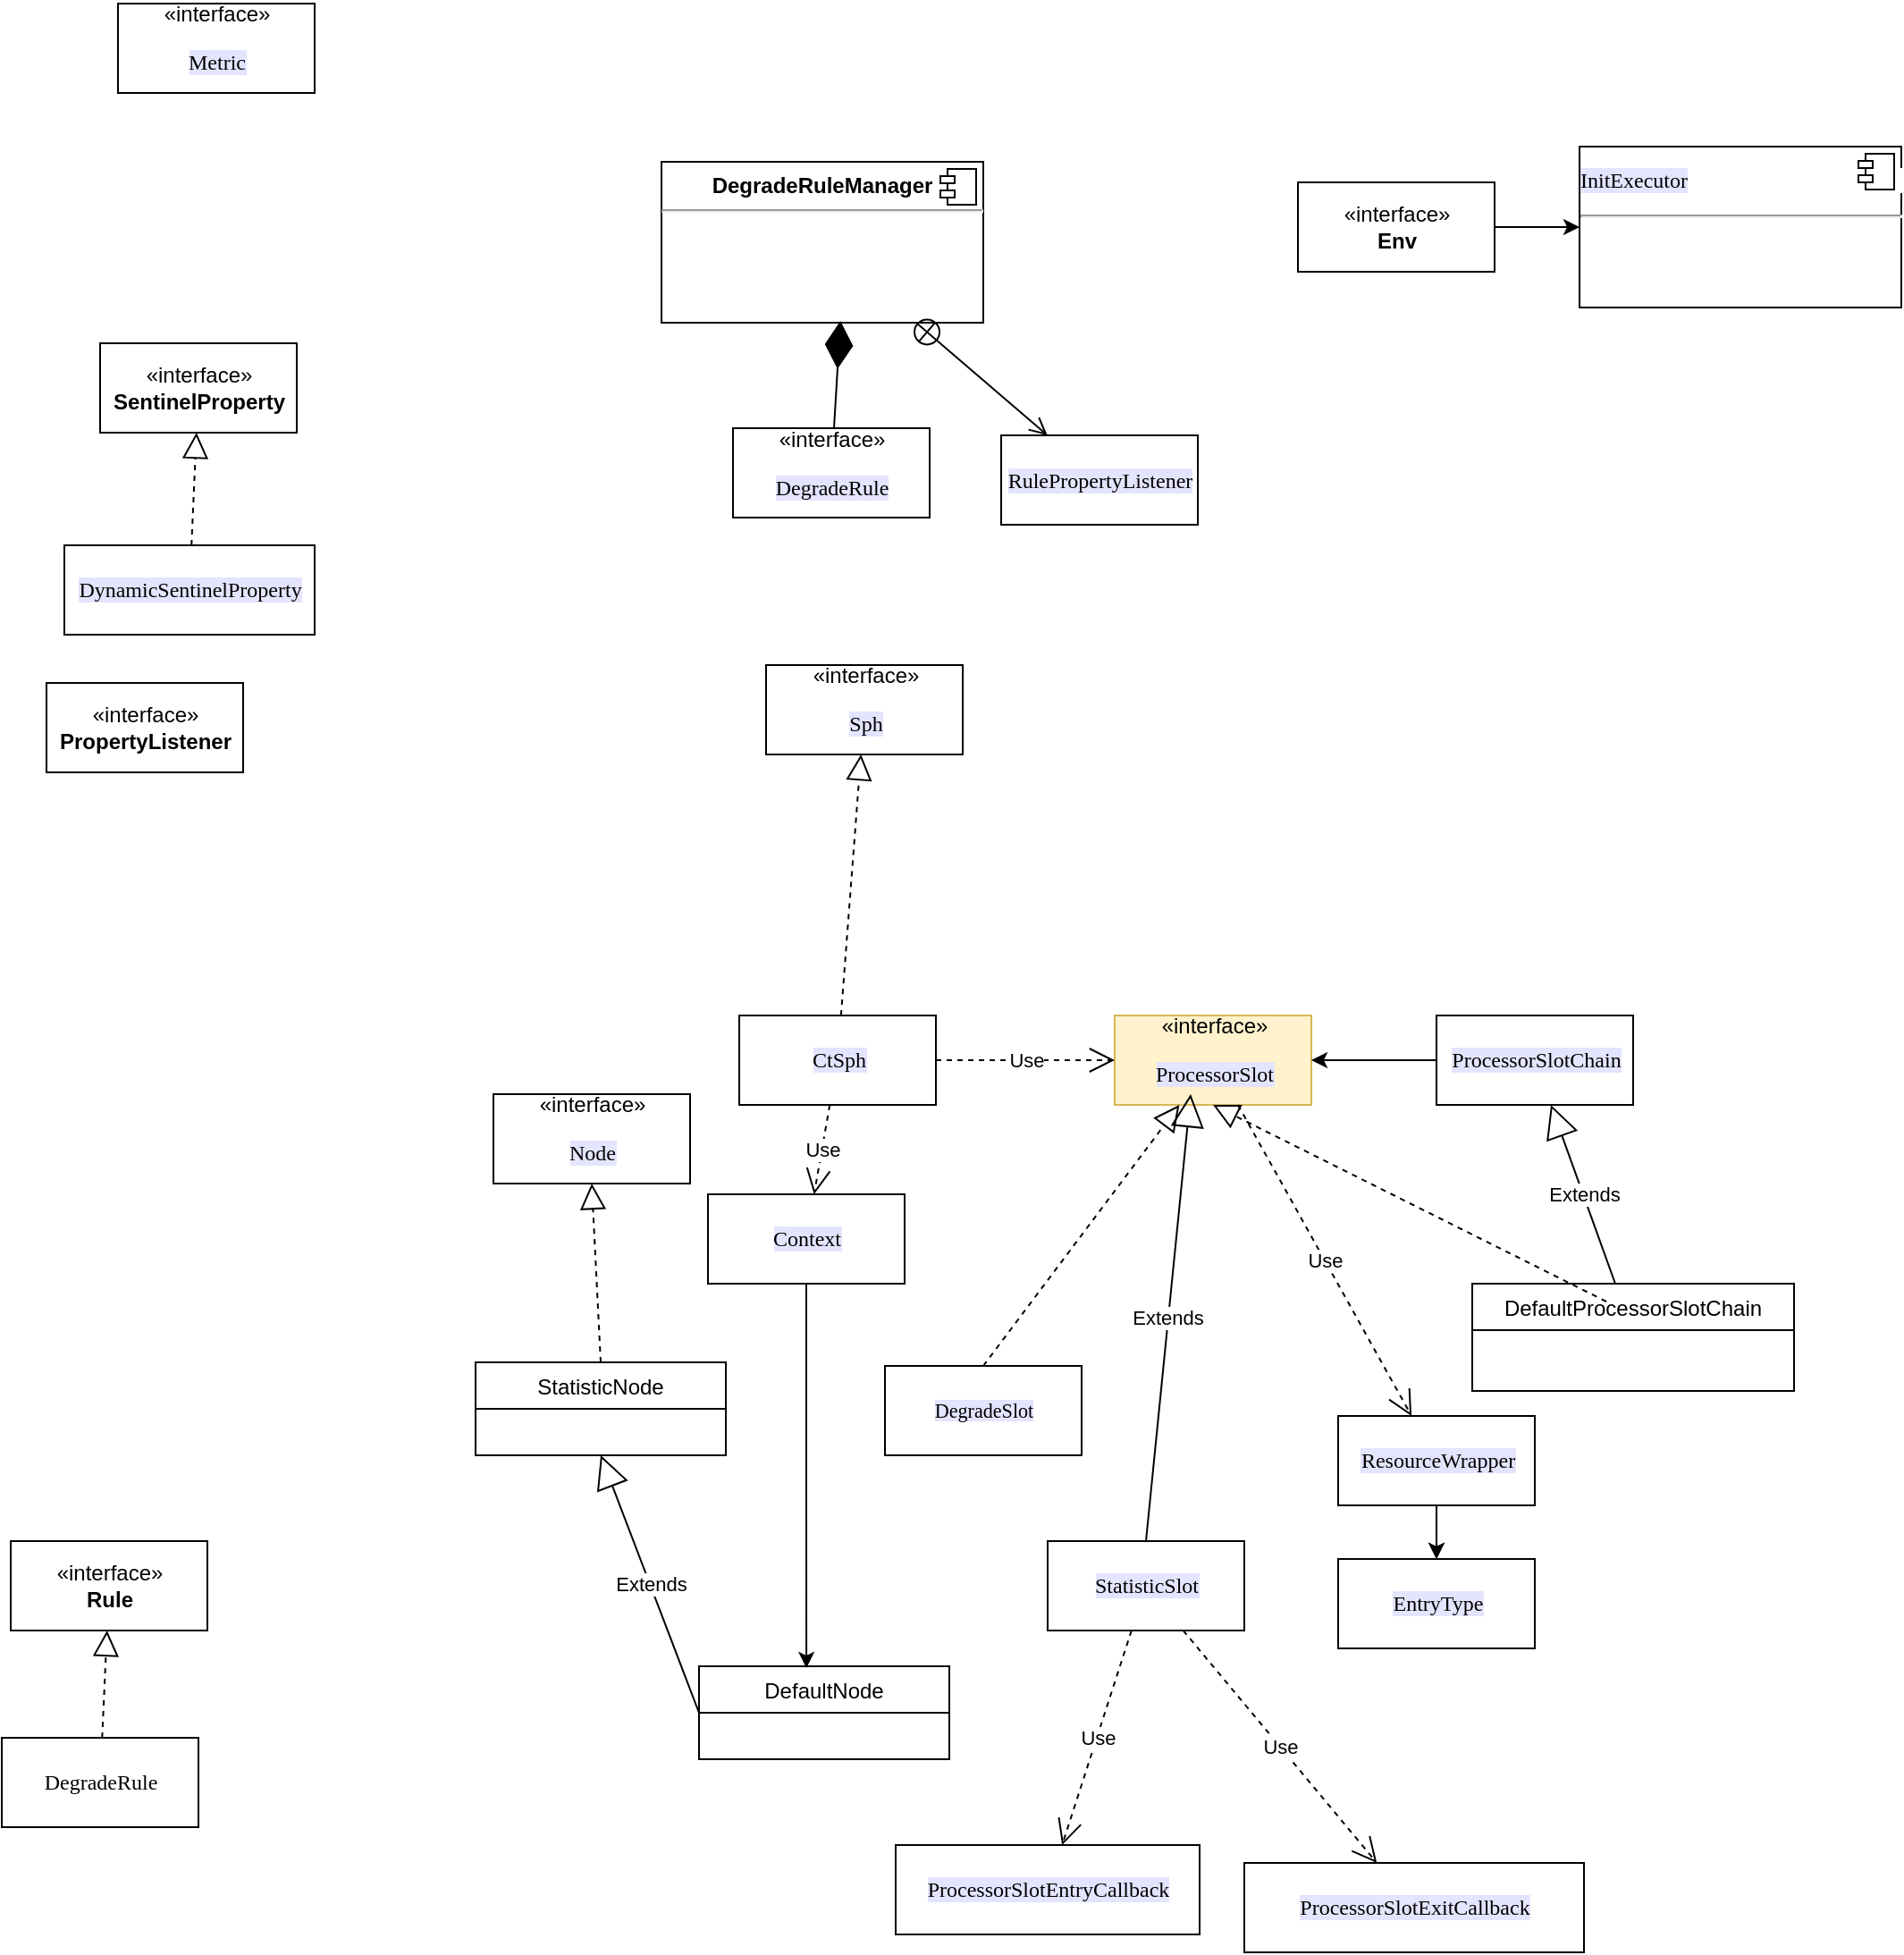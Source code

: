 <mxfile version="12.2.6" type="github" pages="1">
  <diagram id="y_QmiB6c8rPCZiAQrKqH" name="第 1 页">
    <mxGraphModel dx="928" dy="600" grid="1" gridSize="10" guides="1" tooltips="1" connect="1" arrows="1" fold="1" page="1" pageScale="1" pageWidth="1169" pageHeight="826" math="0" shadow="0">
      <root>
        <mxCell id="0"/>
        <mxCell id="1" parent="0"/>
        <mxCell id="b91iQ3AMOOA-9lCNl5o0-2" value="«interface»&lt;br&gt;&lt;pre style=&quot;background-color: rgb(255 , 255 , 255) ; font-family: &amp;#34;consolas&amp;#34; ; font-size: 9pt&quot;&gt;&lt;span style=&quot;background-color: #e4e4ff&quot;&gt;Metric&lt;/span&gt;&lt;/pre&gt;" style="html=1;" parent="1" vertex="1">
          <mxGeometry x="130" y="110" width="110" height="50" as="geometry"/>
        </mxCell>
        <mxCell id="b91iQ3AMOOA-9lCNl5o0-3" value="«interface»&lt;br&gt;&lt;pre style=&quot;background-color: rgb(255 , 255 , 255) ; font-family: &amp;#34;consolas&amp;#34; ; font-size: 9pt&quot;&gt;&lt;pre style=&quot;font-family: &amp;#34;consolas&amp;#34; ; font-size: 9pt&quot;&gt;&lt;span style=&quot;background-color: #e4e4ff&quot;&gt;Node&lt;/span&gt;&lt;/pre&gt;&lt;/pre&gt;" style="html=1;" parent="1" vertex="1">
          <mxGeometry x="340" y="720" width="110" height="50" as="geometry"/>
        </mxCell>
        <mxCell id="b91iQ3AMOOA-9lCNl5o0-4" value="StatisticNode" style="swimlane;fontStyle=0;childLayout=stackLayout;horizontal=1;startSize=26;fillColor=none;horizontalStack=0;resizeParent=1;resizeParentMax=0;resizeLast=0;collapsible=1;marginBottom=0;" parent="1" vertex="1">
          <mxGeometry x="330" y="870" width="140" height="52" as="geometry"/>
        </mxCell>
        <mxCell id="b91iQ3AMOOA-9lCNl5o0-15" value="DefaultNode" style="swimlane;fontStyle=0;childLayout=stackLayout;horizontal=1;startSize=26;fillColor=none;horizontalStack=0;resizeParent=1;resizeParentMax=0;resizeLast=0;collapsible=1;marginBottom=0;" parent="1" vertex="1">
          <mxGeometry x="455" y="1040" width="140" height="52" as="geometry">
            <mxRectangle x="360" y="380" width="100" height="26" as="alternateBounds"/>
          </mxGeometry>
        </mxCell>
        <mxCell id="b91iQ3AMOOA-9lCNl5o0-23" value="" style="endArrow=block;dashed=1;endFill=0;endSize=12;html=1;exitX=0.5;exitY=0;exitDx=0;exitDy=0;entryX=0.5;entryY=1;entryDx=0;entryDy=0;" parent="1" source="b91iQ3AMOOA-9lCNl5o0-4" target="b91iQ3AMOOA-9lCNl5o0-3" edge="1">
          <mxGeometry width="160" relative="1" as="geometry">
            <mxPoint x="520" y="1290" as="sourcePoint"/>
            <mxPoint x="680" y="1290" as="targetPoint"/>
          </mxGeometry>
        </mxCell>
        <mxCell id="b91iQ3AMOOA-9lCNl5o0-30" value="&lt;pre style=&quot;background-color: rgb(255 , 255 , 255) ; font-family: &amp;#34;consolas&amp;#34; ; font-size: 9pt&quot;&gt;&lt;span style=&quot;background-color: #e4e4ff&quot;&gt;DynamicSentinelProperty&lt;/span&gt;&lt;/pre&gt;" style="html=1;" parent="1" vertex="1">
          <mxGeometry x="100" y="413" width="140" height="50" as="geometry"/>
        </mxCell>
        <mxCell id="b91iQ3AMOOA-9lCNl5o0-31" value="«interface»&lt;br&gt;&lt;b&gt;SentinelProperty&lt;/b&gt;" style="html=1;" parent="1" vertex="1">
          <mxGeometry x="120" y="300" width="110" height="50" as="geometry"/>
        </mxCell>
        <mxCell id="b91iQ3AMOOA-9lCNl5o0-32" value="" style="endArrow=block;dashed=1;endFill=0;endSize=12;html=1;" parent="1" source="b91iQ3AMOOA-9lCNl5o0-30" target="b91iQ3AMOOA-9lCNl5o0-31" edge="1">
          <mxGeometry width="160" relative="1" as="geometry">
            <mxPoint x="180" y="410" as="sourcePoint"/>
            <mxPoint x="340" y="410" as="targetPoint"/>
          </mxGeometry>
        </mxCell>
        <mxCell id="b91iQ3AMOOA-9lCNl5o0-33" value="«interface»&lt;br&gt;&lt;b&gt;PropertyListener&lt;/b&gt;" style="html=1;" parent="1" vertex="1">
          <mxGeometry x="90" y="490" width="110" height="50" as="geometry"/>
        </mxCell>
        <mxCell id="b91iQ3AMOOA-9lCNl5o0-34" value="&lt;p style=&quot;margin: 0px ; margin-top: 6px ; text-align: center&quot;&gt;&lt;b&gt;DegradeRuleManager&lt;/b&gt;&lt;br&gt;&lt;/p&gt;&lt;hr&gt;&lt;p style=&quot;margin: 0px ; margin-left: 8px&quot;&gt;&lt;br&gt;&lt;/p&gt;" style="align=left;overflow=fill;html=1;" parent="1" vertex="1">
          <mxGeometry x="434" y="198.5" width="180" height="90" as="geometry"/>
        </mxCell>
        <mxCell id="b91iQ3AMOOA-9lCNl5o0-35" value="" style="shape=component;jettyWidth=8;jettyHeight=4;" parent="b91iQ3AMOOA-9lCNl5o0-34" vertex="1">
          <mxGeometry x="1" width="20" height="20" relative="1" as="geometry">
            <mxPoint x="-24" y="4" as="offset"/>
          </mxGeometry>
        </mxCell>
        <mxCell id="b91iQ3AMOOA-9lCNl5o0-36" value="«interface»&lt;br&gt;&lt;pre style=&quot;background-color: rgb(255 , 255 , 255) ; font-family: &amp;#34;consolas&amp;#34; ; font-size: 9pt&quot;&gt;&lt;span style=&quot;background-color: #e4e4ff&quot;&gt;DegradeRule&lt;/span&gt;&lt;/pre&gt;" style="html=1;" parent="1" vertex="1">
          <mxGeometry x="474" y="347.5" width="110" height="50" as="geometry"/>
        </mxCell>
        <mxCell id="b91iQ3AMOOA-9lCNl5o0-37" value="" style="endArrow=diamondThin;endFill=1;endSize=24;html=1;entryX=0.556;entryY=0.989;entryDx=0;entryDy=0;entryPerimeter=0;" parent="1" source="b91iQ3AMOOA-9lCNl5o0-36" target="b91iQ3AMOOA-9lCNl5o0-34" edge="1">
          <mxGeometry width="160" relative="1" as="geometry">
            <mxPoint x="-46" y="471.5" as="sourcePoint"/>
            <mxPoint x="114" y="471.5" as="targetPoint"/>
          </mxGeometry>
        </mxCell>
        <mxCell id="b91iQ3AMOOA-9lCNl5o0-38" value="&lt;pre style=&quot;background-color: rgb(255 , 255 , 255) ; font-family: &amp;#34;consolas&amp;#34; ; font-size: 9pt&quot;&gt;&lt;span style=&quot;background-color: #e4e4ff&quot;&gt;RulePropertyListener&lt;/span&gt;&lt;/pre&gt;" style="html=1;" parent="1" vertex="1">
          <mxGeometry x="624" y="351.5" width="110" height="50" as="geometry"/>
        </mxCell>
        <mxCell id="b91iQ3AMOOA-9lCNl5o0-39" value="" style="endArrow=open;startArrow=circlePlus;endFill=0;startFill=0;endSize=8;html=1;" parent="1" source="b91iQ3AMOOA-9lCNl5o0-34" target="b91iQ3AMOOA-9lCNl5o0-38" edge="1">
          <mxGeometry width="160" relative="1" as="geometry">
            <mxPoint x="564" y="451.5" as="sourcePoint"/>
            <mxPoint x="724" y="451.5" as="targetPoint"/>
          </mxGeometry>
        </mxCell>
        <mxCell id="b91iQ3AMOOA-9lCNl5o0-41" value="«interface»&lt;br&gt;&lt;pre style=&quot;background-color: rgb(255 , 255 , 255) ; font-family: &amp;#34;consolas&amp;#34; ; font-size: 9pt&quot;&gt;&lt;span style=&quot;background-color: #e4e4ff&quot;&gt;Sph&lt;/span&gt;&lt;/pre&gt;" style="html=1;" parent="1" vertex="1">
          <mxGeometry x="492.5" y="480" width="110" height="50" as="geometry"/>
        </mxCell>
        <mxCell id="b91iQ3AMOOA-9lCNl5o0-45" style="edgeStyle=orthogonalEdgeStyle;rounded=0;orthogonalLoop=1;jettySize=auto;html=1;entryX=0;entryY=0.5;entryDx=0;entryDy=0;" parent="1" source="b91iQ3AMOOA-9lCNl5o0-42" target="b91iQ3AMOOA-9lCNl5o0-43" edge="1">
          <mxGeometry relative="1" as="geometry"/>
        </mxCell>
        <mxCell id="b91iQ3AMOOA-9lCNl5o0-42" value="«interface»&lt;br&gt;&lt;b&gt;Env&lt;/b&gt;" style="html=1;" parent="1" vertex="1">
          <mxGeometry x="790" y="210" width="110" height="50" as="geometry"/>
        </mxCell>
        <mxCell id="b91iQ3AMOOA-9lCNl5o0-43" value="&lt;pre style=&quot;background-color: rgb(255 , 255 , 255) ; font-family: &amp;#34;consolas&amp;#34; ; font-size: 9pt&quot;&gt;&lt;span style=&quot;background-color: #e4e4ff&quot;&gt;InitExecutor&lt;/span&gt;&lt;/pre&gt;&lt;hr&gt;&lt;p style=&quot;margin: 0px ; margin-left: 8px&quot;&gt;&lt;br&gt;&lt;/p&gt;" style="align=left;overflow=fill;html=1;" parent="1" vertex="1">
          <mxGeometry x="947.5" y="190" width="180" height="90" as="geometry"/>
        </mxCell>
        <mxCell id="b91iQ3AMOOA-9lCNl5o0-44" value="" style="shape=component;jettyWidth=8;jettyHeight=4;" parent="b91iQ3AMOOA-9lCNl5o0-43" vertex="1">
          <mxGeometry x="1" width="20" height="20" relative="1" as="geometry">
            <mxPoint x="-24" y="4" as="offset"/>
          </mxGeometry>
        </mxCell>
        <mxCell id="b91iQ3AMOOA-9lCNl5o0-48" style="edgeStyle=orthogonalEdgeStyle;rounded=0;orthogonalLoop=1;jettySize=auto;html=1;entryX=0.429;entryY=0.019;entryDx=0;entryDy=0;entryPerimeter=0;" parent="1" source="b91iQ3AMOOA-9lCNl5o0-47" target="b91iQ3AMOOA-9lCNl5o0-15" edge="1">
          <mxGeometry relative="1" as="geometry"/>
        </mxCell>
        <mxCell id="b91iQ3AMOOA-9lCNl5o0-47" value="&lt;pre style=&quot;background-color: rgb(255 , 255 , 255) ; font-family: &amp;#34;consolas&amp;#34; ; font-size: 9pt&quot;&gt;&lt;span style=&quot;background-color: #e4e4ff&quot;&gt;Context&lt;/span&gt;&lt;/pre&gt;" style="html=1;" parent="1" vertex="1">
          <mxGeometry x="460" y="776" width="110" height="50" as="geometry"/>
        </mxCell>
        <mxCell id="b91iQ3AMOOA-9lCNl5o0-53" style="edgeStyle=orthogonalEdgeStyle;rounded=0;orthogonalLoop=1;jettySize=auto;html=1;exitX=0.5;exitY=1;exitDx=0;exitDy=0;entryX=0.5;entryY=0;entryDx=0;entryDy=0;" parent="1" source="b91iQ3AMOOA-9lCNl5o0-50" target="b91iQ3AMOOA-9lCNl5o0-51" edge="1">
          <mxGeometry relative="1" as="geometry"/>
        </mxCell>
        <mxCell id="9AZi69wFibRh-v-oisWP-1" style="edgeStyle=orthogonalEdgeStyle;rounded=0;orthogonalLoop=1;jettySize=auto;html=1;" edge="1" parent="1" source="b91iQ3AMOOA-9lCNl5o0-50" target="b91iQ3AMOOA-9lCNl5o0-51">
          <mxGeometry relative="1" as="geometry"/>
        </mxCell>
        <mxCell id="b91iQ3AMOOA-9lCNl5o0-50" value="&lt;pre style=&quot;background-color: rgb(255 , 255 , 255) ; font-family: &amp;#34;consolas&amp;#34; ; font-size: 9pt&quot;&gt;&lt;span style=&quot;background-color: #e4e4ff&quot;&gt;ResourceWrapper&lt;/span&gt;&lt;/pre&gt;" style="html=1;" parent="1" vertex="1">
          <mxGeometry x="812.5" y="900" width="110" height="50" as="geometry"/>
        </mxCell>
        <mxCell id="b91iQ3AMOOA-9lCNl5o0-51" value="&lt;pre style=&quot;background-color: rgb(255 , 255 , 255) ; font-family: &amp;#34;consolas&amp;#34; ; font-size: 9pt&quot;&gt;&lt;span style=&quot;background-color: #e4e4ff&quot;&gt;EntryType&lt;/span&gt;&lt;/pre&gt;" style="html=1;" parent="1" vertex="1">
          <mxGeometry x="812.5" y="980" width="110" height="50" as="geometry"/>
        </mxCell>
        <mxCell id="b91iQ3AMOOA-9lCNl5o0-52" value="«interface»&lt;br&gt;&lt;pre style=&quot;background-color: rgb(255 , 255 , 255) ; font-family: &amp;#34;consolas&amp;#34; ; font-size: 9pt&quot;&gt;&lt;pre style=&quot;font-family: &amp;#34;consolas&amp;#34; ; font-size: 9pt&quot;&gt;&lt;span style=&quot;background-color: #e4e4ff&quot;&gt;ProcessorSlot&lt;/span&gt;&lt;/pre&gt;&lt;/pre&gt;" style="html=1;fillColor=#fff2cc;strokeColor=#d6b656;" parent="1" vertex="1">
          <mxGeometry x="687.5" y="676" width="110" height="50" as="geometry"/>
        </mxCell>
        <mxCell id="b91iQ3AMOOA-9lCNl5o0-55" style="edgeStyle=orthogonalEdgeStyle;rounded=0;orthogonalLoop=1;jettySize=auto;html=1;exitX=0;exitY=0.5;exitDx=0;exitDy=0;entryX=1;entryY=0.5;entryDx=0;entryDy=0;" parent="1" source="b91iQ3AMOOA-9lCNl5o0-54" target="b91iQ3AMOOA-9lCNl5o0-52" edge="1">
          <mxGeometry relative="1" as="geometry"/>
        </mxCell>
        <mxCell id="b91iQ3AMOOA-9lCNl5o0-54" value="&lt;pre style=&quot;background-color: rgb(255 , 255 , 255) ; font-family: &amp;#34;consolas&amp;#34; ; font-size: 9pt&quot;&gt;&lt;span style=&quot;background-color: #e4e4ff&quot;&gt;ProcessorSlotChain&lt;/span&gt;&lt;/pre&gt;" style="html=1;" parent="1" vertex="1">
          <mxGeometry x="867.5" y="676" width="110" height="50" as="geometry"/>
        </mxCell>
        <mxCell id="b91iQ3AMOOA-9lCNl5o0-56" value="DefaultProcessorSlotChain" style="swimlane;fontStyle=0;childLayout=stackLayout;horizontal=1;startSize=26;fillColor=none;horizontalStack=0;resizeParent=1;resizeParentMax=0;resizeLast=0;collapsible=1;marginBottom=0;" parent="1" vertex="1">
          <mxGeometry x="887.5" y="826" width="180" height="60" as="geometry"/>
        </mxCell>
        <mxCell id="b91iQ3AMOOA-9lCNl5o0-63" value="" style="endArrow=block;dashed=1;endFill=0;endSize=12;html=1;entryX=0.5;entryY=1;entryDx=0;entryDy=0;" parent="b91iQ3AMOOA-9lCNl5o0-56" target="b91iQ3AMOOA-9lCNl5o0-52" edge="1">
          <mxGeometry width="160" relative="1" as="geometry">
            <mxPoint x="75" y="10" as="sourcePoint"/>
            <mxPoint x="235" y="10" as="targetPoint"/>
          </mxGeometry>
        </mxCell>
        <mxCell id="b91iQ3AMOOA-9lCNl5o0-64" value="Extends" style="endArrow=block;endSize=16;endFill=0;html=1;" parent="b91iQ3AMOOA-9lCNl5o0-56" target="b91iQ3AMOOA-9lCNl5o0-54" edge="1">
          <mxGeometry width="160" relative="1" as="geometry">
            <mxPoint x="80" as="sourcePoint"/>
            <mxPoint x="240" as="targetPoint"/>
          </mxGeometry>
        </mxCell>
        <mxCell id="9AZi69wFibRh-v-oisWP-4" value="«interface»&lt;br&gt;&lt;b&gt;Rule&lt;/b&gt;" style="html=1;" vertex="1" parent="1">
          <mxGeometry x="70" y="970" width="110" height="50" as="geometry"/>
        </mxCell>
        <mxCell id="9AZi69wFibRh-v-oisWP-5" value="&lt;pre style=&quot;background-color: rgb(255 , 255 , 255) ; font-family: &amp;#34;consolas&amp;#34; ; font-size: 9pt&quot;&gt;DegradeRule&lt;/pre&gt;" style="html=1;" vertex="1" parent="1">
          <mxGeometry x="65" y="1080" width="110" height="50" as="geometry"/>
        </mxCell>
        <mxCell id="9AZi69wFibRh-v-oisWP-6" value="" style="endArrow=block;dashed=1;endFill=0;endSize=12;html=1;" edge="1" parent="1" source="9AZi69wFibRh-v-oisWP-5" target="9AZi69wFibRh-v-oisWP-4">
          <mxGeometry width="160" relative="1" as="geometry">
            <mxPoint x="60" y="1160" as="sourcePoint"/>
            <mxPoint x="220" y="1160" as="targetPoint"/>
          </mxGeometry>
        </mxCell>
        <mxCell id="9AZi69wFibRh-v-oisWP-7" value="&lt;pre style=&quot;background-color: rgb(255 , 255 , 255) ; font-family: &amp;#34;consolas&amp;#34; ; font-size: 9pt&quot;&gt;&lt;span style=&quot;background-color: #e4e4ff&quot;&gt;CtSph&lt;/span&gt;&lt;/pre&gt;" style="html=1;" vertex="1" parent="1">
          <mxGeometry x="477.5" y="676" width="110" height="50" as="geometry"/>
        </mxCell>
        <mxCell id="9AZi69wFibRh-v-oisWP-8" value="" style="endArrow=block;dashed=1;endFill=0;endSize=12;html=1;" edge="1" parent="1" source="9AZi69wFibRh-v-oisWP-7" target="b91iQ3AMOOA-9lCNl5o0-41">
          <mxGeometry width="160" relative="1" as="geometry">
            <mxPoint x="502.5" y="819" as="sourcePoint"/>
            <mxPoint x="662.5" y="819" as="targetPoint"/>
          </mxGeometry>
        </mxCell>
        <mxCell id="9AZi69wFibRh-v-oisWP-10" value="Use" style="endArrow=open;endSize=12;dashed=1;html=1;entryX=0;entryY=0.5;entryDx=0;entryDy=0;" edge="1" parent="1" source="9AZi69wFibRh-v-oisWP-7" target="b91iQ3AMOOA-9lCNl5o0-52">
          <mxGeometry width="160" relative="1" as="geometry">
            <mxPoint x="482.5" y="1050" as="sourcePoint"/>
            <mxPoint x="642.5" y="1050" as="targetPoint"/>
          </mxGeometry>
        </mxCell>
        <mxCell id="9AZi69wFibRh-v-oisWP-11" value="Use" style="endArrow=open;endSize=12;dashed=1;html=1;" edge="1" parent="1" source="9AZi69wFibRh-v-oisWP-7" target="b91iQ3AMOOA-9lCNl5o0-47">
          <mxGeometry width="160" relative="1" as="geometry">
            <mxPoint x="452.5" y="802.5" as="sourcePoint"/>
            <mxPoint x="612.5" y="802.5" as="targetPoint"/>
          </mxGeometry>
        </mxCell>
        <mxCell id="9AZi69wFibRh-v-oisWP-13" value="Use" style="endArrow=open;endSize=12;dashed=1;html=1;" edge="1" parent="1" source="b91iQ3AMOOA-9lCNl5o0-52" target="b91iQ3AMOOA-9lCNl5o0-50">
          <mxGeometry width="160" relative="1" as="geometry">
            <mxPoint x="530" y="790" as="sourcePoint"/>
            <mxPoint x="690" y="790" as="targetPoint"/>
          </mxGeometry>
        </mxCell>
        <mxCell id="9AZi69wFibRh-v-oisWP-14" value="&lt;pre style=&quot;background-color: rgb(255 , 255 , 255) ; font-family: &amp;#34;consolas&amp;#34; ; font-size: 8.3pt&quot;&gt;&lt;span style=&quot;background-color: #e4e4ff&quot;&gt;DegradeSlot&lt;/span&gt;&lt;/pre&gt;" style="html=1;" vertex="1" parent="1">
          <mxGeometry x="559" y="872" width="110" height="50" as="geometry"/>
        </mxCell>
        <mxCell id="9AZi69wFibRh-v-oisWP-15" value="" style="endArrow=block;dashed=1;endFill=0;endSize=12;html=1;exitX=0.5;exitY=0;exitDx=0;exitDy=0;" edge="1" parent="1" source="9AZi69wFibRh-v-oisWP-14" target="b91iQ3AMOOA-9lCNl5o0-52">
          <mxGeometry width="160" relative="1" as="geometry">
            <mxPoint x="720" y="908" as="sourcePoint"/>
            <mxPoint x="870" y="930" as="targetPoint"/>
          </mxGeometry>
        </mxCell>
        <mxCell id="9AZi69wFibRh-v-oisWP-17" value="Extends" style="endArrow=block;endSize=16;endFill=0;html=1;exitX=0;exitY=0.5;exitDx=0;exitDy=0;entryX=0.5;entryY=1;entryDx=0;entryDy=0;" edge="1" parent="1" source="b91iQ3AMOOA-9lCNl5o0-15" target="b91iQ3AMOOA-9lCNl5o0-4">
          <mxGeometry width="160" relative="1" as="geometry">
            <mxPoint x="300" y="1150" as="sourcePoint"/>
            <mxPoint x="410" y="900" as="targetPoint"/>
          </mxGeometry>
        </mxCell>
        <mxCell id="9AZi69wFibRh-v-oisWP-19" value="&lt;pre style=&quot;background-color: rgb(255 , 255 , 255) ; font-family: &amp;#34;consolas&amp;#34; ; font-size: 9pt&quot;&gt;&lt;span style=&quot;background-color: #e4e4ff&quot;&gt;ProcessorSlotEntryCallback&lt;/span&gt;&lt;/pre&gt;" style="html=1;" vertex="1" parent="1">
          <mxGeometry x="565" y="1140" width="170" height="50" as="geometry"/>
        </mxCell>
        <mxCell id="9AZi69wFibRh-v-oisWP-20" value="&lt;pre style=&quot;background-color: rgb(255 , 255 , 255) ; font-family: &amp;#34;consolas&amp;#34; ; font-size: 9pt&quot;&gt;&lt;span style=&quot;background-color: #e4e4ff&quot;&gt;StatisticSlot&lt;/span&gt;&lt;/pre&gt;" style="html=1;" vertex="1" parent="1">
          <mxGeometry x="650" y="970" width="110" height="50" as="geometry"/>
        </mxCell>
        <mxCell id="9AZi69wFibRh-v-oisWP-21" value="Extends" style="endArrow=block;endSize=16;endFill=0;html=1;exitX=0.5;exitY=0;exitDx=0;exitDy=0;" edge="1" parent="1" source="9AZi69wFibRh-v-oisWP-20">
          <mxGeometry width="160" relative="1" as="geometry">
            <mxPoint x="300" y="1250" as="sourcePoint"/>
            <mxPoint x="730" y="720" as="targetPoint"/>
          </mxGeometry>
        </mxCell>
        <mxCell id="9AZi69wFibRh-v-oisWP-22" value="Use" style="endArrow=open;endSize=12;dashed=1;html=1;" edge="1" parent="1" source="9AZi69wFibRh-v-oisWP-20" target="9AZi69wFibRh-v-oisWP-19">
          <mxGeometry width="160" relative="1" as="geometry">
            <mxPoint x="300" y="1250" as="sourcePoint"/>
            <mxPoint x="460" y="1250" as="targetPoint"/>
          </mxGeometry>
        </mxCell>
        <mxCell id="9AZi69wFibRh-v-oisWP-23" value="&lt;pre style=&quot;background-color: rgb(255 , 255 , 255) ; font-family: &amp;#34;consolas&amp;#34; ; font-size: 9pt&quot;&gt;&lt;span style=&quot;background-color: #e4e4ff&quot;&gt;ProcessorSlotExitCallback&lt;/span&gt;&lt;/pre&gt;" style="html=1;" vertex="1" parent="1">
          <mxGeometry x="760" y="1150" width="190" height="50" as="geometry"/>
        </mxCell>
        <mxCell id="9AZi69wFibRh-v-oisWP-24" value="Use" style="endArrow=open;endSize=12;dashed=1;html=1;" edge="1" parent="1" source="9AZi69wFibRh-v-oisWP-20" target="9AZi69wFibRh-v-oisWP-23">
          <mxGeometry width="160" relative="1" as="geometry">
            <mxPoint x="797.5" y="1204" as="sourcePoint"/>
            <mxPoint x="840" y="1100" as="targetPoint"/>
          </mxGeometry>
        </mxCell>
      </root>
    </mxGraphModel>
  </diagram>
</mxfile>

